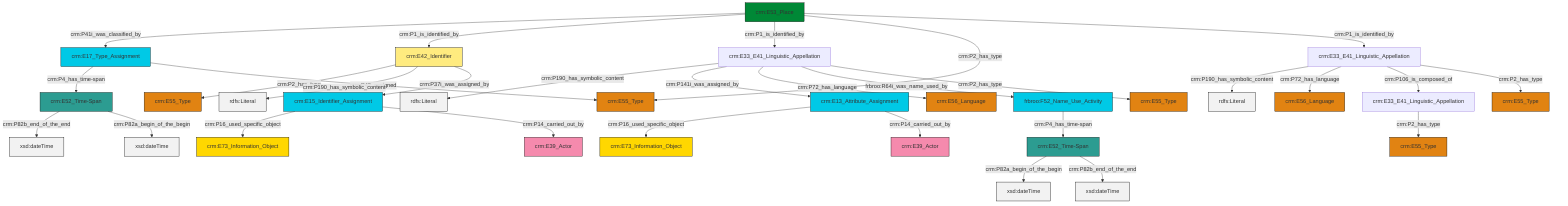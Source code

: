 graph TD
classDef Literal fill:#f2f2f2,stroke:#000000;
classDef CRM_Entity fill:#FFFFFF,stroke:#000000;
classDef Temporal_Entity fill:#00C9E6, stroke:#000000;
classDef Type fill:#E18312, stroke:#000000;
classDef Time-Span fill:#2C9C91, stroke:#000000;
classDef Appellation fill:#FFEB7F, stroke:#000000;
classDef Place fill:#008836, stroke:#000000;
classDef Persistent_Item fill:#B266B2, stroke:#000000;
classDef Conceptual_Object fill:#FFD700, stroke:#000000;
classDef Physical_Thing fill:#D2B48C, stroke:#000000;
classDef Actor fill:#f58aad, stroke:#000000;
classDef PC_Classes fill:#4ce600, stroke:#000000;
classDef Multi fill:#cccccc,stroke:#000000;

0["crm:E42_Identifier"]:::Appellation -->|crm:P2_has_type| 1["crm:E55_Type"]:::Type
2["crm:E52_Time-Span"]:::Time-Span -->|crm:P82b_end_of_the_end| 3[xsd:dateTime]:::Literal
4["frbroo:F52_Name_Use_Activity"]:::Temporal_Entity -->|crm:P4_has_time-span| 10["crm:E52_Time-Span"]:::Time-Span
15["crm:E33_E41_Linguistic_Appellation"]:::Default -->|crm:P190_has_symbolic_content| 16[rdfs:Literal]:::Literal
6["crm:E33_E41_Linguistic_Appellation"]:::Default -->|crm:P190_has_symbolic_content| 17[rdfs:Literal]:::Literal
22["crm:E17_Type_Assignment"]:::Temporal_Entity -->|crm:P4_has_time-span| 2["crm:E52_Time-Span"]:::Time-Span
23["crm:E15_Identifier_Assignment"]:::Temporal_Entity -->|crm:P16_used_specific_object| 24["crm:E73_Information_Object"]:::Conceptual_Object
15["crm:E33_E41_Linguistic_Appellation"]:::Default -->|crm:P72_has_language| 11["crm:E56_Language"]:::Type
2["crm:E52_Time-Span"]:::Time-Span -->|crm:P82a_begin_of_the_begin| 26[xsd:dateTime]:::Literal
10["crm:E52_Time-Span"]:::Time-Span -->|crm:P82a_begin_of_the_begin| 31[xsd:dateTime]:::Literal
22["crm:E17_Type_Assignment"]:::Temporal_Entity -->|crm:P42_assigned| 32["crm:E55_Type"]:::Type
23["crm:E15_Identifier_Assignment"]:::Temporal_Entity -->|crm:P14_carried_out_by| 33["crm:E39_Actor"]:::Actor
18["crm:E53_Place"]:::Place -->|crm:P41i_was_classified_by| 22["crm:E17_Type_Assignment"]:::Temporal_Entity
35["crm:E13_Attribute_Assignment"]:::Temporal_Entity -->|crm:P16_used_specific_object| 8["crm:E73_Information_Object"]:::Conceptual_Object
37["crm:E33_E41_Linguistic_Appellation"]:::Default -->|crm:P2_has_type| 29["crm:E55_Type"]:::Type
6["crm:E33_E41_Linguistic_Appellation"]:::Default -->|crm:P141i_was_assigned_by| 35["crm:E13_Attribute_Assignment"]:::Temporal_Entity
18["crm:E53_Place"]:::Place -->|crm:P1_is_identified_by| 0["crm:E42_Identifier"]:::Appellation
18["crm:E53_Place"]:::Place -->|crm:P1_is_identified_by| 6["crm:E33_E41_Linguistic_Appellation"]:::Default
10["crm:E52_Time-Span"]:::Time-Span -->|crm:P82b_end_of_the_end| 40[xsd:dateTime]:::Literal
18["crm:E53_Place"]:::Place -->|crm:P2_has_type| 32["crm:E55_Type"]:::Type
15["crm:E33_E41_Linguistic_Appellation"]:::Default -->|crm:P106_is_composed_of| 37["crm:E33_E41_Linguistic_Appellation"]:::Default
6["crm:E33_E41_Linguistic_Appellation"]:::Default -->|crm:P72_has_language| 20["crm:E56_Language"]:::Type
35["crm:E13_Attribute_Assignment"]:::Temporal_Entity -->|crm:P14_carried_out_by| 47["crm:E39_Actor"]:::Actor
0["crm:E42_Identifier"]:::Appellation -->|crm:P190_has_symbolic_content| 50[rdfs:Literal]:::Literal
0["crm:E42_Identifier"]:::Appellation -->|crm:P37i_was_assigned_by| 23["crm:E15_Identifier_Assignment"]:::Temporal_Entity
18["crm:E53_Place"]:::Place -->|crm:P1_is_identified_by| 15["crm:E33_E41_Linguistic_Appellation"]:::Default
6["crm:E33_E41_Linguistic_Appellation"]:::Default -->|frbroo:R64i_was_name_used_by| 4["frbroo:F52_Name_Use_Activity"]:::Temporal_Entity
15["crm:E33_E41_Linguistic_Appellation"]:::Default -->|crm:P2_has_type| 13["crm:E55_Type"]:::Type
6["crm:E33_E41_Linguistic_Appellation"]:::Default -->|crm:P2_has_type| 27["crm:E55_Type"]:::Type